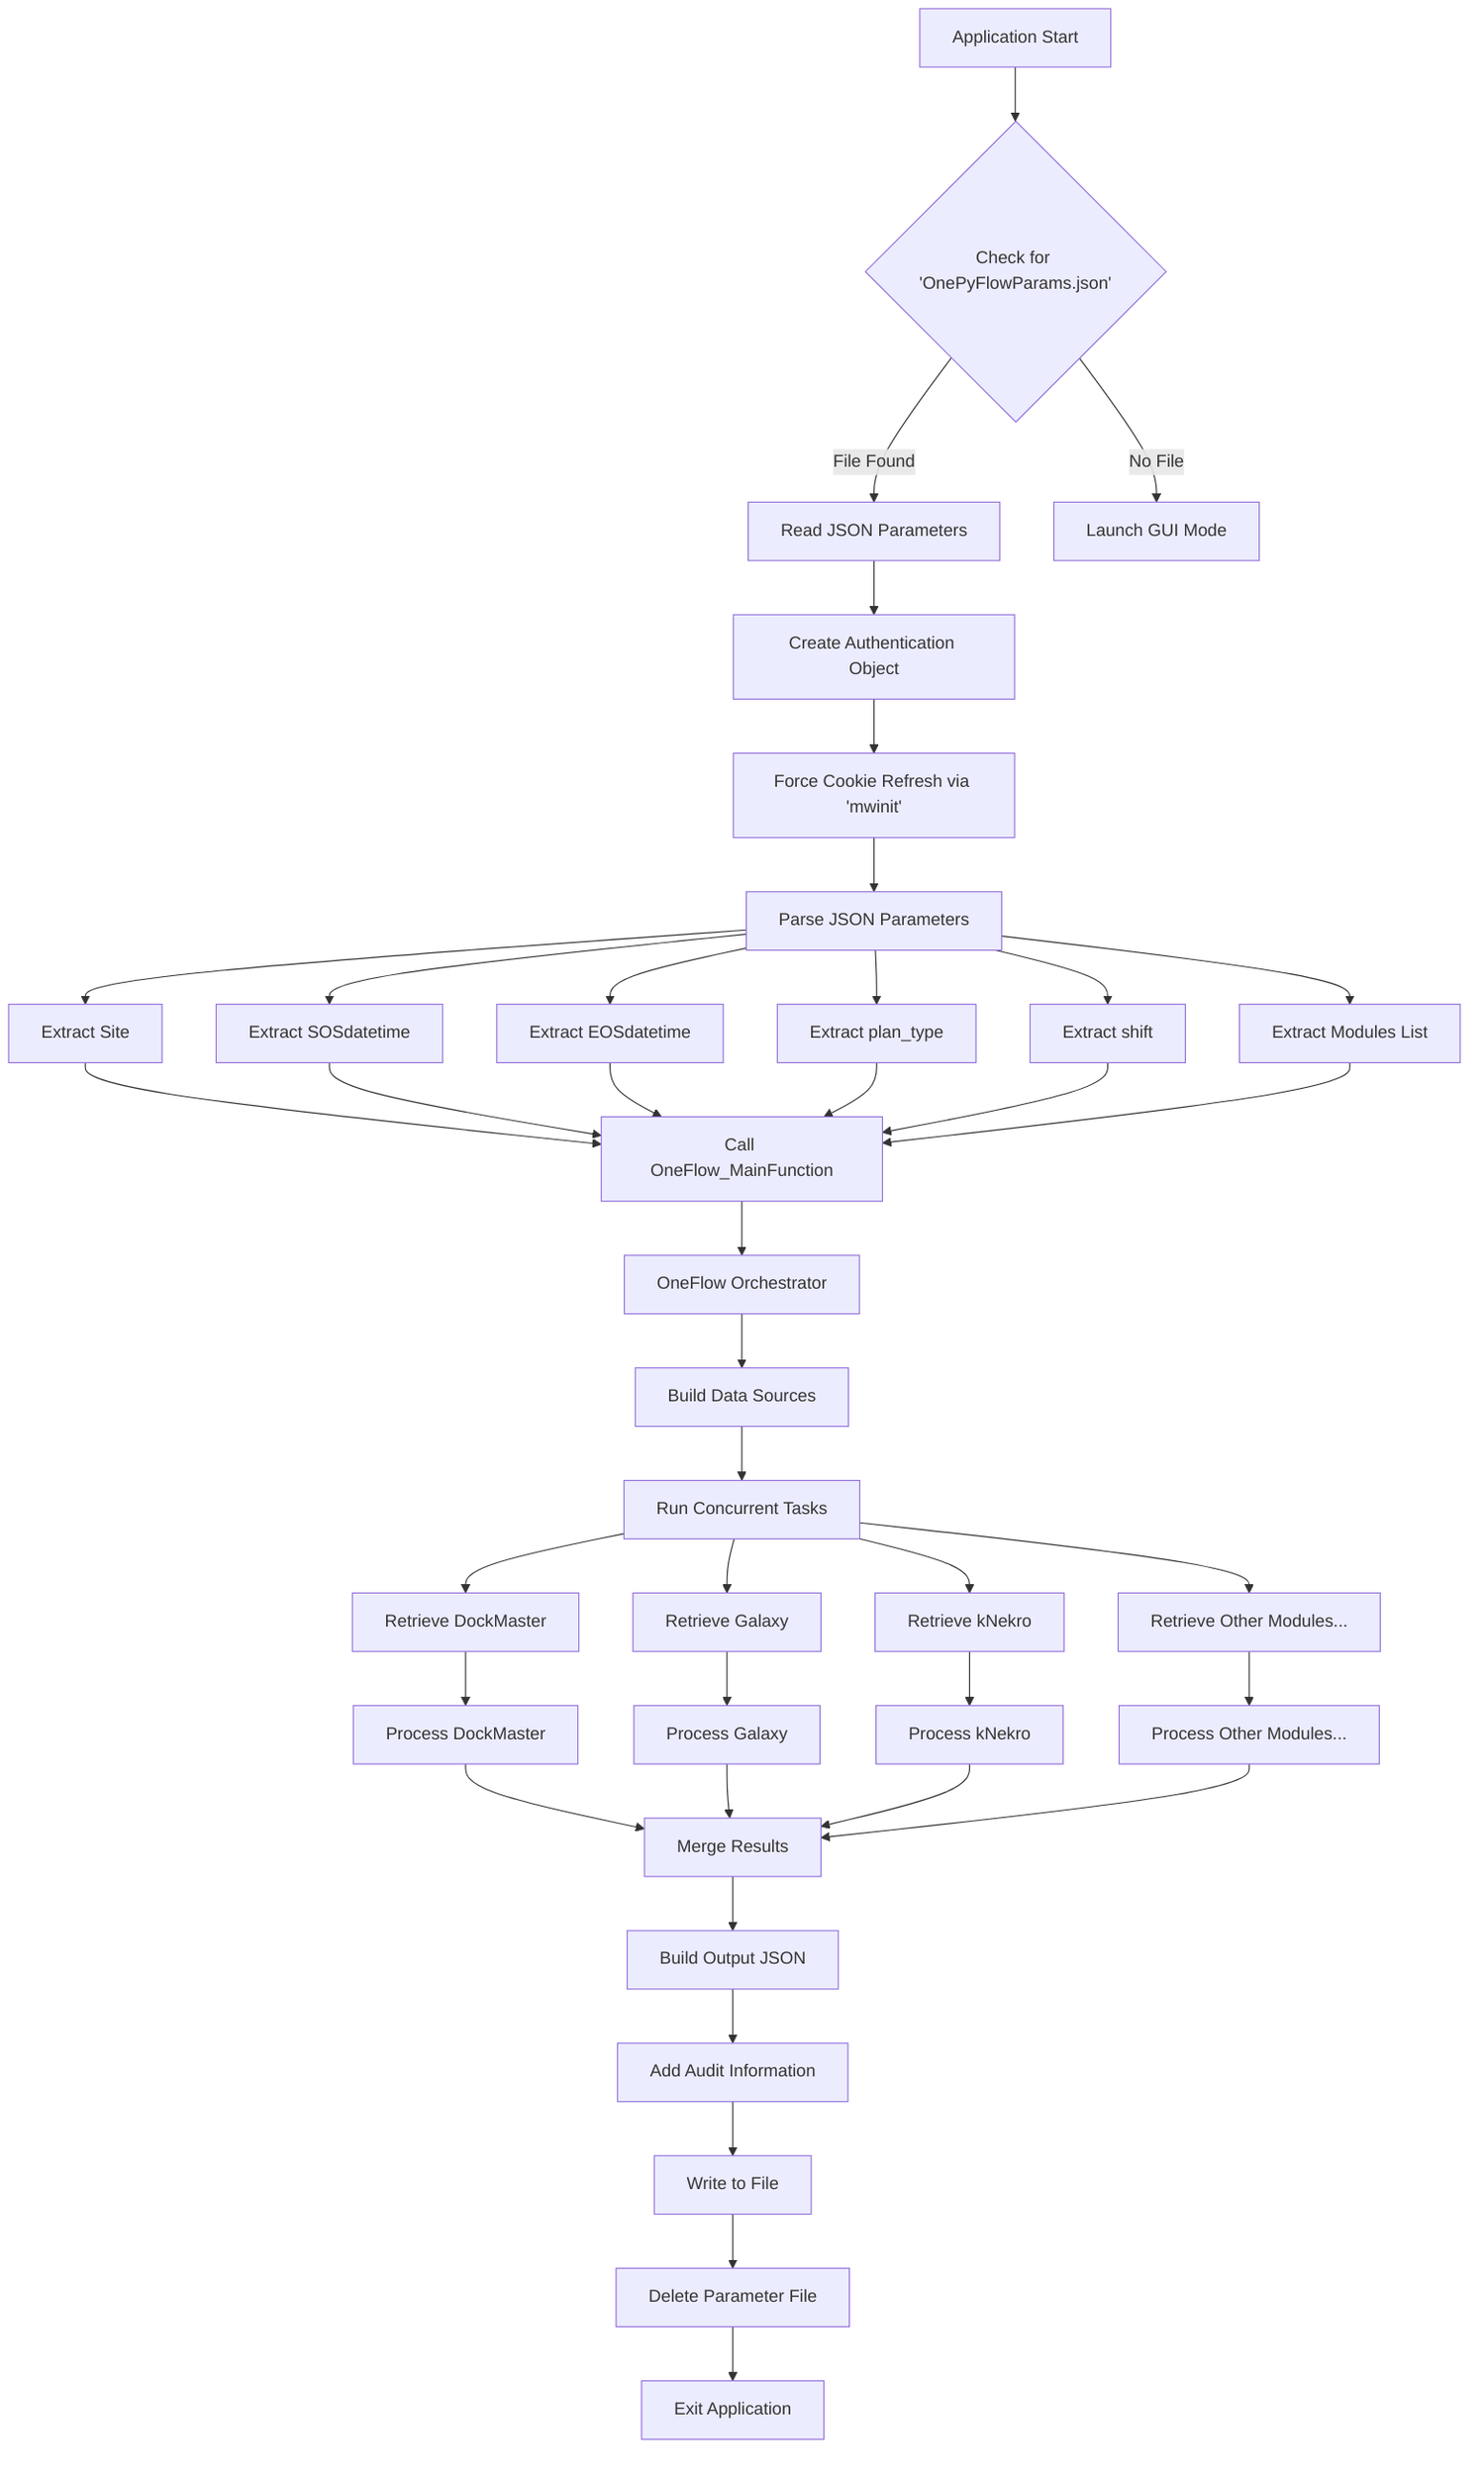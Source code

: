 flowchart TD
    A[Application Start] --> B{Check for 'OnePyFlowParams.json'}
    B -->|File Found| C[Read JSON Parameters]
    B -->|No File| Z[Launch GUI Mode]
    
    C --> D[Create Authentication Object]
    D --> E[Force Cookie Refresh via 'mwinit']
    E --> F[Parse JSON Parameters]
    
    F --> G1[Extract Site]
    F --> G2[Extract SOSdatetime]
    F --> G3[Extract EOSdatetime]
    F --> G4[Extract plan_type]
    F --> G5[Extract shift]
    F --> G6[Extract Modules List]
    
    G1 & G2 & G3 & G4 & G5 & G6 --> H[Call OneFlow_MainFunction]
    
    H --> I[OneFlow Orchestrator]
    I --> J[Build Data Sources]
    J --> K[Run Concurrent Tasks]
    
    K --> L1[Retrieve DockMaster]
    K --> L2[Retrieve Galaxy]
    K --> L3[Retrieve kNekro]
    K --> L4[Retrieve Other Modules...]
    
    L1 --> M1[Process DockMaster]
    L2 --> M2[Process Galaxy]
    L3 --> M3[Process kNekro]
    L4 --> M4[Process Other Modules...]
    
    M1 & M2 & M3 & M4 --> N[Merge Results]
    N --> O[Build Output JSON]
    O --> P[Add Audit Information]
    P --> Q[Write to File]
    
    Q --> R[Delete Parameter File]
    R --> S[Exit Application]